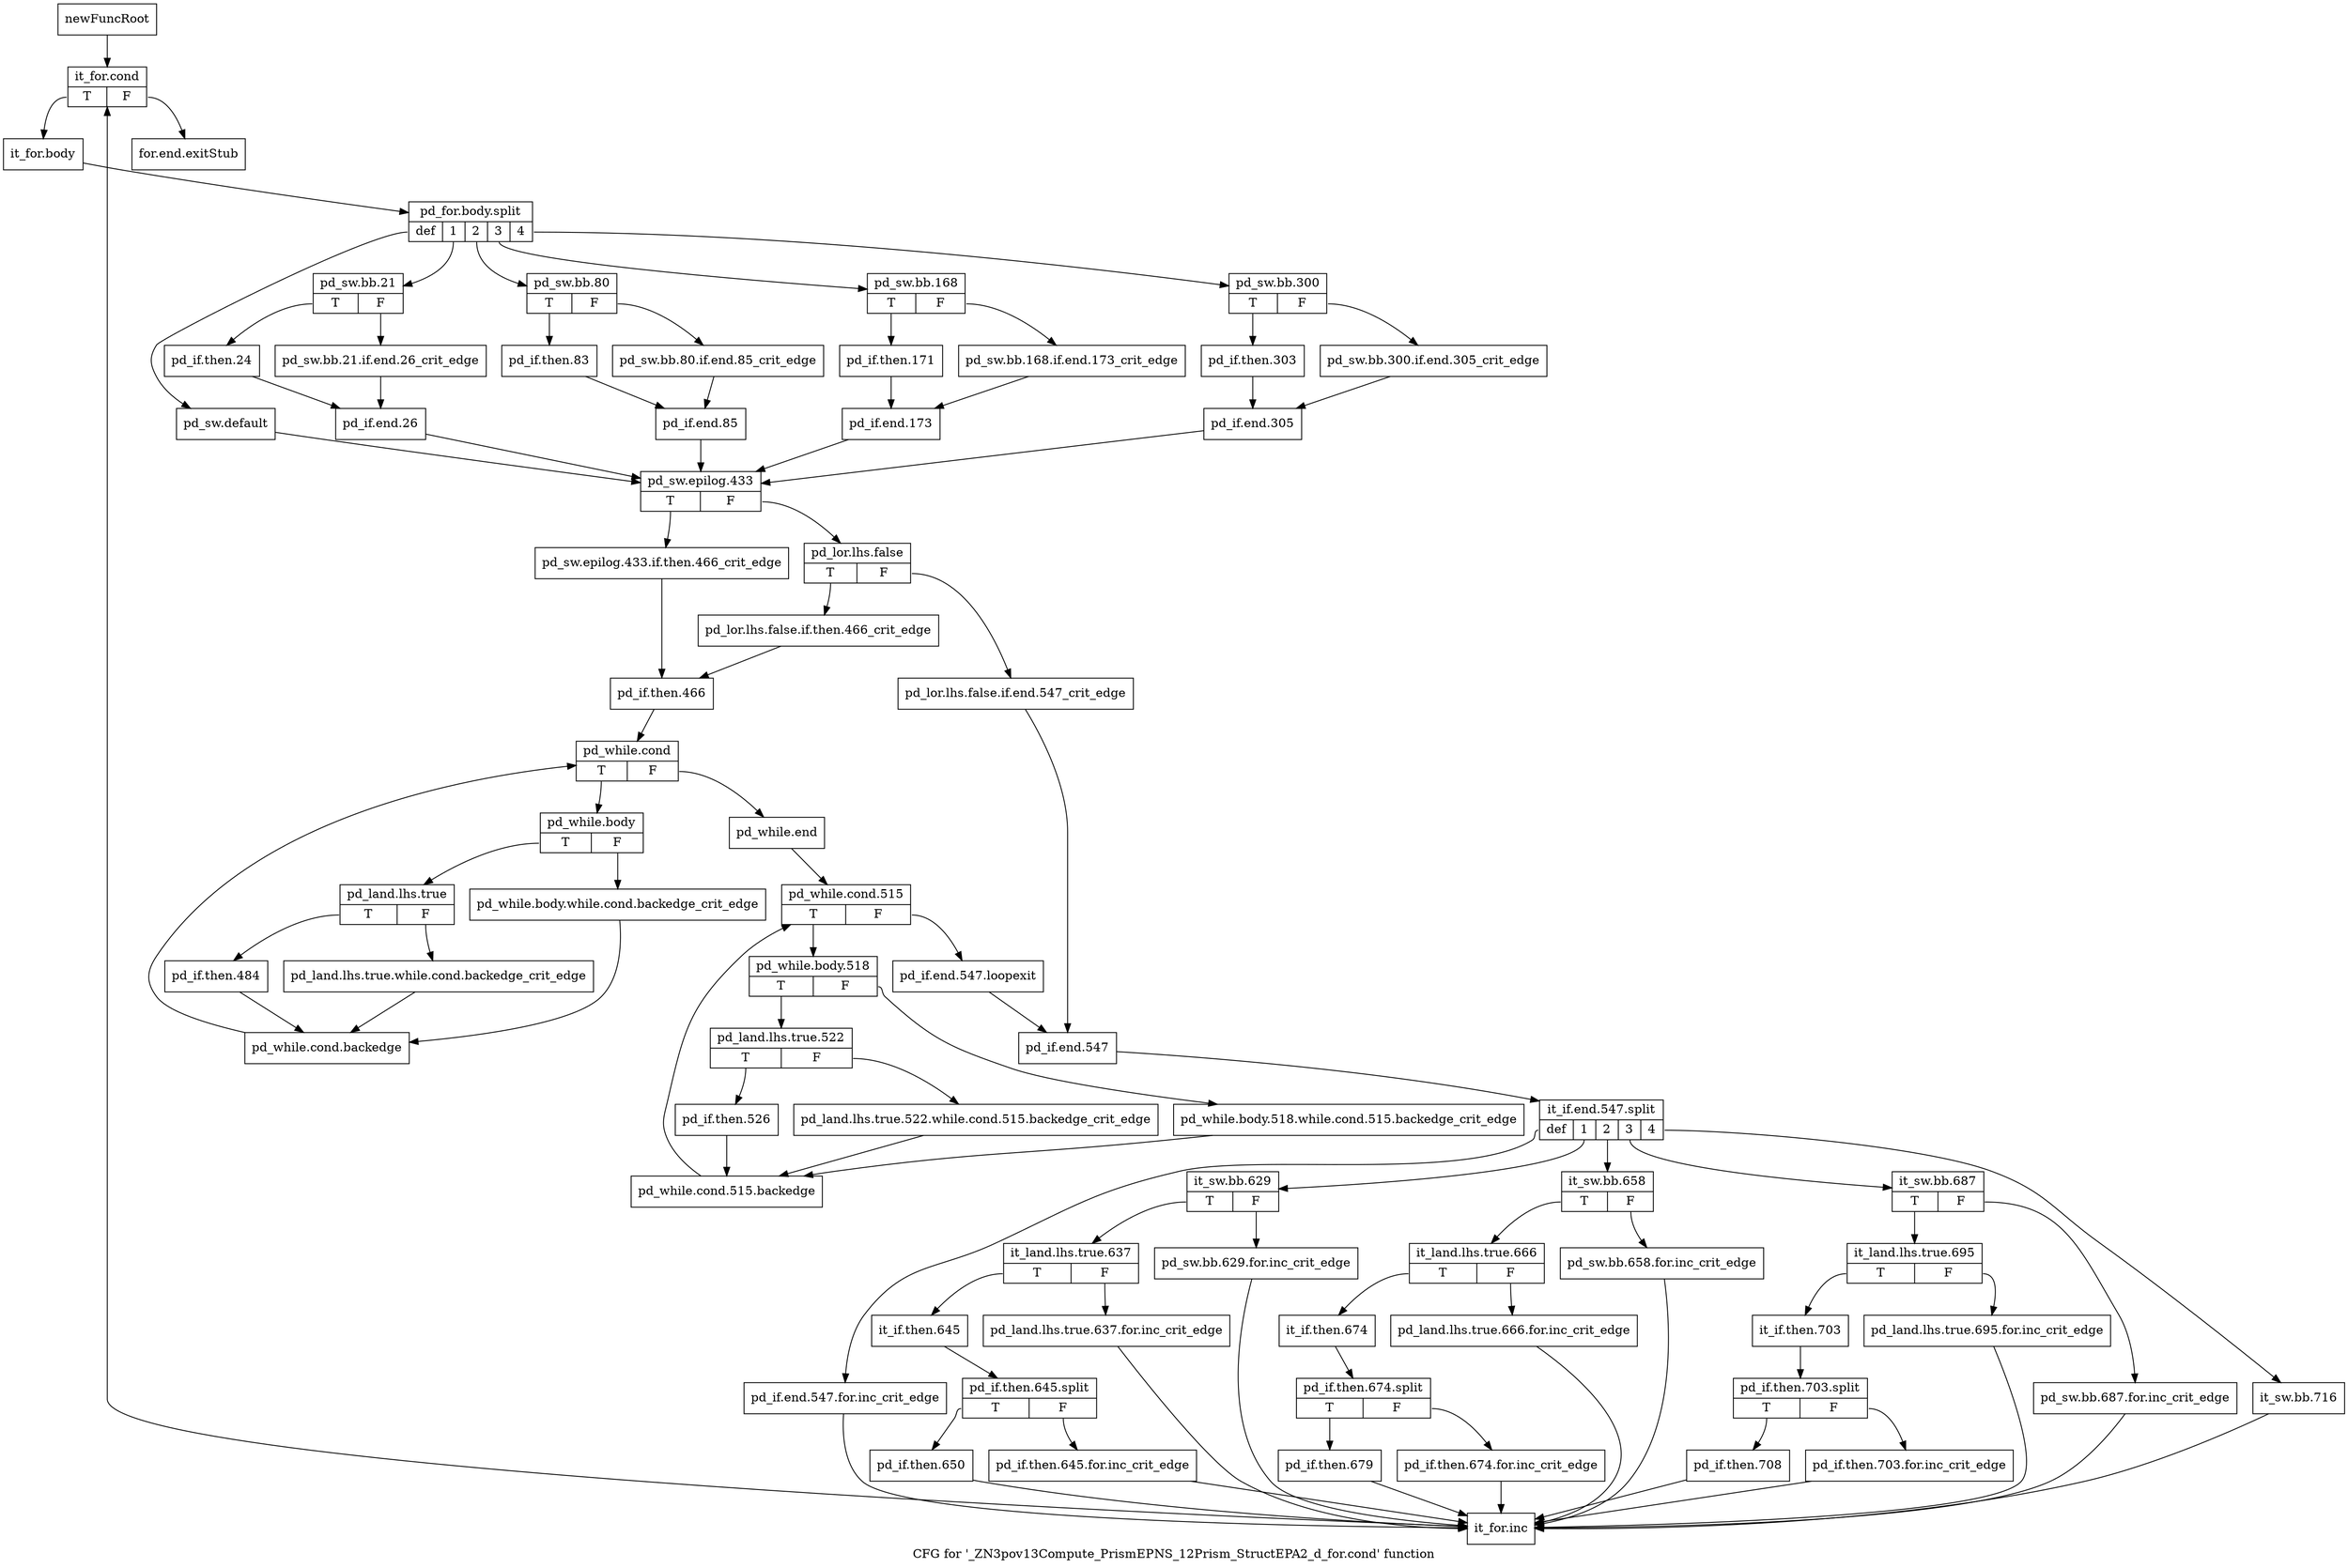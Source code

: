 digraph "CFG for '_ZN3pov13Compute_PrismEPNS_12Prism_StructEPA2_d_for.cond' function" {
	label="CFG for '_ZN3pov13Compute_PrismEPNS_12Prism_StructEPA2_d_for.cond' function";

	Node0x2acd340 [shape=record,label="{newFuncRoot}"];
	Node0x2acd340 -> Node0x2acd3e0;
	Node0x2acd390 [shape=record,label="{for.end.exitStub}"];
	Node0x2acd3e0 [shape=record,label="{it_for.cond|{<s0>T|<s1>F}}"];
	Node0x2acd3e0:s0 -> Node0x2acd430;
	Node0x2acd3e0:s1 -> Node0x2acd390;
	Node0x2acd430 [shape=record,label="{it_for.body}"];
	Node0x2acd430 -> Node0x396e290;
	Node0x396e290 [shape=record,label="{pd_for.body.split|{<s0>def|<s1>1|<s2>2|<s3>3|<s4>4}}"];
	Node0x396e290:s0 -> Node0x2acd980;
	Node0x396e290:s1 -> Node0x2acd840;
	Node0x396e290:s2 -> Node0x2acd700;
	Node0x396e290:s3 -> Node0x2acd5c0;
	Node0x396e290:s4 -> Node0x2acd480;
	Node0x2acd480 [shape=record,label="{pd_sw.bb.300|{<s0>T|<s1>F}}"];
	Node0x2acd480:s0 -> Node0x2acd520;
	Node0x2acd480:s1 -> Node0x2acd4d0;
	Node0x2acd4d0 [shape=record,label="{pd_sw.bb.300.if.end.305_crit_edge}"];
	Node0x2acd4d0 -> Node0x2acd570;
	Node0x2acd520 [shape=record,label="{pd_if.then.303}"];
	Node0x2acd520 -> Node0x2acd570;
	Node0x2acd570 [shape=record,label="{pd_if.end.305}"];
	Node0x2acd570 -> Node0x2acd9d0;
	Node0x2acd5c0 [shape=record,label="{pd_sw.bb.168|{<s0>T|<s1>F}}"];
	Node0x2acd5c0:s0 -> Node0x2acd660;
	Node0x2acd5c0:s1 -> Node0x2acd610;
	Node0x2acd610 [shape=record,label="{pd_sw.bb.168.if.end.173_crit_edge}"];
	Node0x2acd610 -> Node0x2acd6b0;
	Node0x2acd660 [shape=record,label="{pd_if.then.171}"];
	Node0x2acd660 -> Node0x2acd6b0;
	Node0x2acd6b0 [shape=record,label="{pd_if.end.173}"];
	Node0x2acd6b0 -> Node0x2acd9d0;
	Node0x2acd700 [shape=record,label="{pd_sw.bb.80|{<s0>T|<s1>F}}"];
	Node0x2acd700:s0 -> Node0x2acd7a0;
	Node0x2acd700:s1 -> Node0x2acd750;
	Node0x2acd750 [shape=record,label="{pd_sw.bb.80.if.end.85_crit_edge}"];
	Node0x2acd750 -> Node0x2acd7f0;
	Node0x2acd7a0 [shape=record,label="{pd_if.then.83}"];
	Node0x2acd7a0 -> Node0x2acd7f0;
	Node0x2acd7f0 [shape=record,label="{pd_if.end.85}"];
	Node0x2acd7f0 -> Node0x2acd9d0;
	Node0x2acd840 [shape=record,label="{pd_sw.bb.21|{<s0>T|<s1>F}}"];
	Node0x2acd840:s0 -> Node0x2acd8e0;
	Node0x2acd840:s1 -> Node0x2acd890;
	Node0x2acd890 [shape=record,label="{pd_sw.bb.21.if.end.26_crit_edge}"];
	Node0x2acd890 -> Node0x2acd930;
	Node0x2acd8e0 [shape=record,label="{pd_if.then.24}"];
	Node0x2acd8e0 -> Node0x2acd930;
	Node0x2acd930 [shape=record,label="{pd_if.end.26}"];
	Node0x2acd930 -> Node0x2acd9d0;
	Node0x2acd980 [shape=record,label="{pd_sw.default}"];
	Node0x2acd980 -> Node0x2acd9d0;
	Node0x2acd9d0 [shape=record,label="{pd_sw.epilog.433|{<s0>T|<s1>F}}"];
	Node0x2acd9d0:s0 -> Node0x2acdb10;
	Node0x2acd9d0:s1 -> Node0x2acda20;
	Node0x2acda20 [shape=record,label="{pd_lor.lhs.false|{<s0>T|<s1>F}}"];
	Node0x2acda20:s0 -> Node0x2acdac0;
	Node0x2acda20:s1 -> Node0x2acda70;
	Node0x2acda70 [shape=record,label="{pd_lor.lhs.false.if.end.547_crit_edge}"];
	Node0x2acda70 -> Node0x2acdcf0;
	Node0x2acdac0 [shape=record,label="{pd_lor.lhs.false.if.then.466_crit_edge}"];
	Node0x2acdac0 -> Node0x2acdb60;
	Node0x2acdb10 [shape=record,label="{pd_sw.epilog.433.if.then.466_crit_edge}"];
	Node0x2acdb10 -> Node0x2acdb60;
	Node0x2acdb60 [shape=record,label="{pd_if.then.466}"];
	Node0x2acdb60 -> Node0x2acdbb0;
	Node0x2acdbb0 [shape=record,label="{pd_while.cond|{<s0>T|<s1>F}}"];
	Node0x2acdbb0:s0 -> Node0x2ace6a0;
	Node0x2acdbb0:s1 -> Node0x2acdc00;
	Node0x2acdc00 [shape=record,label="{pd_while.end}"];
	Node0x2acdc00 -> Node0x2acdc50;
	Node0x2acdc50 [shape=record,label="{pd_while.cond.515|{<s0>T|<s1>F}}"];
	Node0x2acdc50:s0 -> Node0x2ace4c0;
	Node0x2acdc50:s1 -> Node0x2acdca0;
	Node0x2acdca0 [shape=record,label="{pd_if.end.547.loopexit}"];
	Node0x2acdca0 -> Node0x2acdcf0;
	Node0x2acdcf0 [shape=record,label="{pd_if.end.547}"];
	Node0x2acdcf0 -> Node0x395e2e0;
	Node0x395e2e0 [shape=record,label="{it_if.end.547.split|{<s0>def|<s1>1|<s2>2|<s3>3|<s4>4}}"];
	Node0x395e2e0:s0 -> Node0x2ace420;
	Node0x395e2e0:s1 -> Node0x2ace1f0;
	Node0x395e2e0:s2 -> Node0x2acdfc0;
	Node0x395e2e0:s3 -> Node0x2acdd90;
	Node0x395e2e0:s4 -> Node0x2acdd40;
	Node0x2acdd40 [shape=record,label="{it_sw.bb.716}"];
	Node0x2acdd40 -> Node0x2ace470;
	Node0x2acdd90 [shape=record,label="{it_sw.bb.687|{<s0>T|<s1>F}}"];
	Node0x2acdd90:s0 -> Node0x2acde30;
	Node0x2acdd90:s1 -> Node0x2acdde0;
	Node0x2acdde0 [shape=record,label="{pd_sw.bb.687.for.inc_crit_edge}"];
	Node0x2acdde0 -> Node0x2ace470;
	Node0x2acde30 [shape=record,label="{it_land.lhs.true.695|{<s0>T|<s1>F}}"];
	Node0x2acde30:s0 -> Node0x2acded0;
	Node0x2acde30:s1 -> Node0x2acde80;
	Node0x2acde80 [shape=record,label="{pd_land.lhs.true.695.for.inc_crit_edge}"];
	Node0x2acde80 -> Node0x2ace470;
	Node0x2acded0 [shape=record,label="{it_if.then.703}"];
	Node0x2acded0 -> Node0x395e160;
	Node0x395e160 [shape=record,label="{pd_if.then.703.split|{<s0>T|<s1>F}}"];
	Node0x395e160:s0 -> Node0x2acdf70;
	Node0x395e160:s1 -> Node0x2acdf20;
	Node0x2acdf20 [shape=record,label="{pd_if.then.703.for.inc_crit_edge}"];
	Node0x2acdf20 -> Node0x2ace470;
	Node0x2acdf70 [shape=record,label="{pd_if.then.708}"];
	Node0x2acdf70 -> Node0x2ace470;
	Node0x2acdfc0 [shape=record,label="{it_sw.bb.658|{<s0>T|<s1>F}}"];
	Node0x2acdfc0:s0 -> Node0x2ace060;
	Node0x2acdfc0:s1 -> Node0x2ace010;
	Node0x2ace010 [shape=record,label="{pd_sw.bb.658.for.inc_crit_edge}"];
	Node0x2ace010 -> Node0x2ace470;
	Node0x2ace060 [shape=record,label="{it_land.lhs.true.666|{<s0>T|<s1>F}}"];
	Node0x2ace060:s0 -> Node0x2ace100;
	Node0x2ace060:s1 -> Node0x2ace0b0;
	Node0x2ace0b0 [shape=record,label="{pd_land.lhs.true.666.for.inc_crit_edge}"];
	Node0x2ace0b0 -> Node0x2ace470;
	Node0x2ace100 [shape=record,label="{it_if.then.674}"];
	Node0x2ace100 -> Node0x395e220;
	Node0x395e220 [shape=record,label="{pd_if.then.674.split|{<s0>T|<s1>F}}"];
	Node0x395e220:s0 -> Node0x2ace1a0;
	Node0x395e220:s1 -> Node0x2ace150;
	Node0x2ace150 [shape=record,label="{pd_if.then.674.for.inc_crit_edge}"];
	Node0x2ace150 -> Node0x2ace470;
	Node0x2ace1a0 [shape=record,label="{pd_if.then.679}"];
	Node0x2ace1a0 -> Node0x2ace470;
	Node0x2ace1f0 [shape=record,label="{it_sw.bb.629|{<s0>T|<s1>F}}"];
	Node0x2ace1f0:s0 -> Node0x2ace290;
	Node0x2ace1f0:s1 -> Node0x2ace240;
	Node0x2ace240 [shape=record,label="{pd_sw.bb.629.for.inc_crit_edge}"];
	Node0x2ace240 -> Node0x2ace470;
	Node0x2ace290 [shape=record,label="{it_land.lhs.true.637|{<s0>T|<s1>F}}"];
	Node0x2ace290:s0 -> Node0x2ace330;
	Node0x2ace290:s1 -> Node0x2ace2e0;
	Node0x2ace2e0 [shape=record,label="{pd_land.lhs.true.637.for.inc_crit_edge}"];
	Node0x2ace2e0 -> Node0x2ace470;
	Node0x2ace330 [shape=record,label="{it_if.then.645}"];
	Node0x2ace330 -> Node0x39d2650;
	Node0x39d2650 [shape=record,label="{pd_if.then.645.split|{<s0>T|<s1>F}}"];
	Node0x39d2650:s0 -> Node0x2ace3d0;
	Node0x39d2650:s1 -> Node0x2ace380;
	Node0x2ace380 [shape=record,label="{pd_if.then.645.for.inc_crit_edge}"];
	Node0x2ace380 -> Node0x2ace470;
	Node0x2ace3d0 [shape=record,label="{pd_if.then.650}"];
	Node0x2ace3d0 -> Node0x2ace470;
	Node0x2ace420 [shape=record,label="{pd_if.end.547.for.inc_crit_edge}"];
	Node0x2ace420 -> Node0x2ace470;
	Node0x2ace470 [shape=record,label="{it_for.inc}"];
	Node0x2ace470 -> Node0x2acd3e0;
	Node0x2ace4c0 [shape=record,label="{pd_while.body.518|{<s0>T|<s1>F}}"];
	Node0x2ace4c0:s0 -> Node0x2ace560;
	Node0x2ace4c0:s1 -> Node0x2ace510;
	Node0x2ace510 [shape=record,label="{pd_while.body.518.while.cond.515.backedge_crit_edge}"];
	Node0x2ace510 -> Node0x2ace650;
	Node0x2ace560 [shape=record,label="{pd_land.lhs.true.522|{<s0>T|<s1>F}}"];
	Node0x2ace560:s0 -> Node0x2ace600;
	Node0x2ace560:s1 -> Node0x2ace5b0;
	Node0x2ace5b0 [shape=record,label="{pd_land.lhs.true.522.while.cond.515.backedge_crit_edge}"];
	Node0x2ace5b0 -> Node0x2ace650;
	Node0x2ace600 [shape=record,label="{pd_if.then.526}"];
	Node0x2ace600 -> Node0x2ace650;
	Node0x2ace650 [shape=record,label="{pd_while.cond.515.backedge}"];
	Node0x2ace650 -> Node0x2acdc50;
	Node0x2ace6a0 [shape=record,label="{pd_while.body|{<s0>T|<s1>F}}"];
	Node0x2ace6a0:s0 -> Node0x2ace740;
	Node0x2ace6a0:s1 -> Node0x2ace6f0;
	Node0x2ace6f0 [shape=record,label="{pd_while.body.while.cond.backedge_crit_edge}"];
	Node0x2ace6f0 -> Node0x2ace830;
	Node0x2ace740 [shape=record,label="{pd_land.lhs.true|{<s0>T|<s1>F}}"];
	Node0x2ace740:s0 -> Node0x2ace7e0;
	Node0x2ace740:s1 -> Node0x2ace790;
	Node0x2ace790 [shape=record,label="{pd_land.lhs.true.while.cond.backedge_crit_edge}"];
	Node0x2ace790 -> Node0x2ace830;
	Node0x2ace7e0 [shape=record,label="{pd_if.then.484}"];
	Node0x2ace7e0 -> Node0x2ace830;
	Node0x2ace830 [shape=record,label="{pd_while.cond.backedge}"];
	Node0x2ace830 -> Node0x2acdbb0;
}
